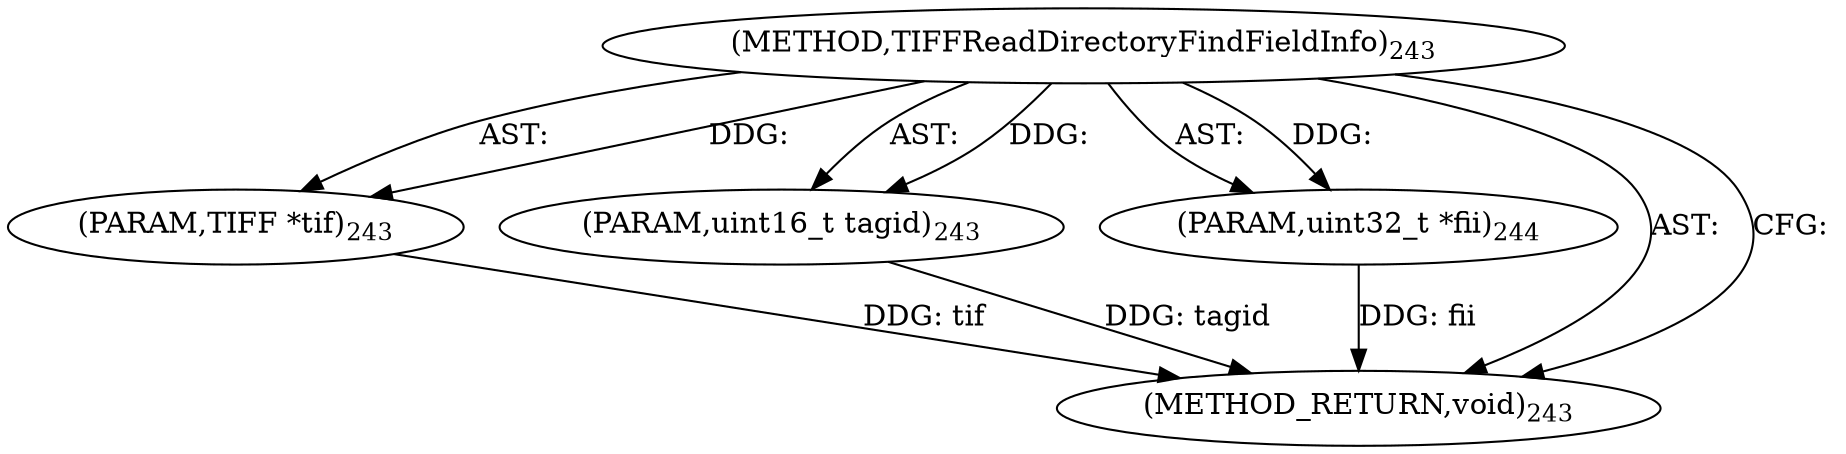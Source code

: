 digraph "TIFFReadDirectoryFindFieldInfo" {  
"78224" [label = <(METHOD,TIFFReadDirectoryFindFieldInfo)<SUB>243</SUB>> ]
"78225" [label = <(PARAM,TIFF *tif)<SUB>243</SUB>> ]
"78226" [label = <(PARAM,uint16_t tagid)<SUB>243</SUB>> ]
"78227" [label = <(PARAM,uint32_t *fii)<SUB>244</SUB>> ]
"78228" [label = <(METHOD_RETURN,void)<SUB>243</SUB>> ]
  "78224" -> "78225"  [ label = "AST: "] 
  "78224" -> "78226"  [ label = "AST: "] 
  "78224" -> "78227"  [ label = "AST: "] 
  "78224" -> "78228"  [ label = "AST: "] 
  "78224" -> "78228"  [ label = "CFG: "] 
  "78225" -> "78228"  [ label = "DDG: tif"] 
  "78226" -> "78228"  [ label = "DDG: tagid"] 
  "78227" -> "78228"  [ label = "DDG: fii"] 
  "78224" -> "78225"  [ label = "DDG: "] 
  "78224" -> "78226"  [ label = "DDG: "] 
  "78224" -> "78227"  [ label = "DDG: "] 
}
